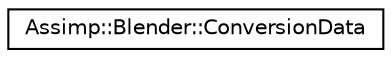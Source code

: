 digraph "Graphical Class Hierarchy"
{
  edge [fontname="Helvetica",fontsize="10",labelfontname="Helvetica",labelfontsize="10"];
  node [fontname="Helvetica",fontsize="10",shape=record];
  rankdir="LR";
  Node1 [label="Assimp::Blender::ConversionData",height=0.2,width=0.4,color="black", fillcolor="white", style="filled",URL="$struct_assimp_1_1_blender_1_1_conversion_data.html"];
}
